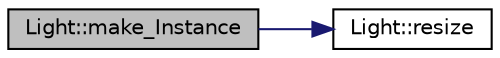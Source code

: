 digraph "Light::make_Instance"
{
  edge [fontname="Helvetica",fontsize="10",labelfontname="Helvetica",labelfontsize="10"];
  node [fontname="Helvetica",fontsize="10",shape=record];
  rankdir="LR";
  Node9 [label="Light::make_Instance",height=0.2,width=0.4,color="black", fillcolor="grey75", style="filled", fontcolor="black"];
  Node9 -> Node10 [color="midnightblue",fontsize="10",style="solid",fontname="Helvetica"];
  Node10 [label="Light::resize",height=0.2,width=0.4,color="black", fillcolor="white", style="filled",URL="$namespace_light.html#a117cbec5513fc98e14130f3a55167d06"];
}
